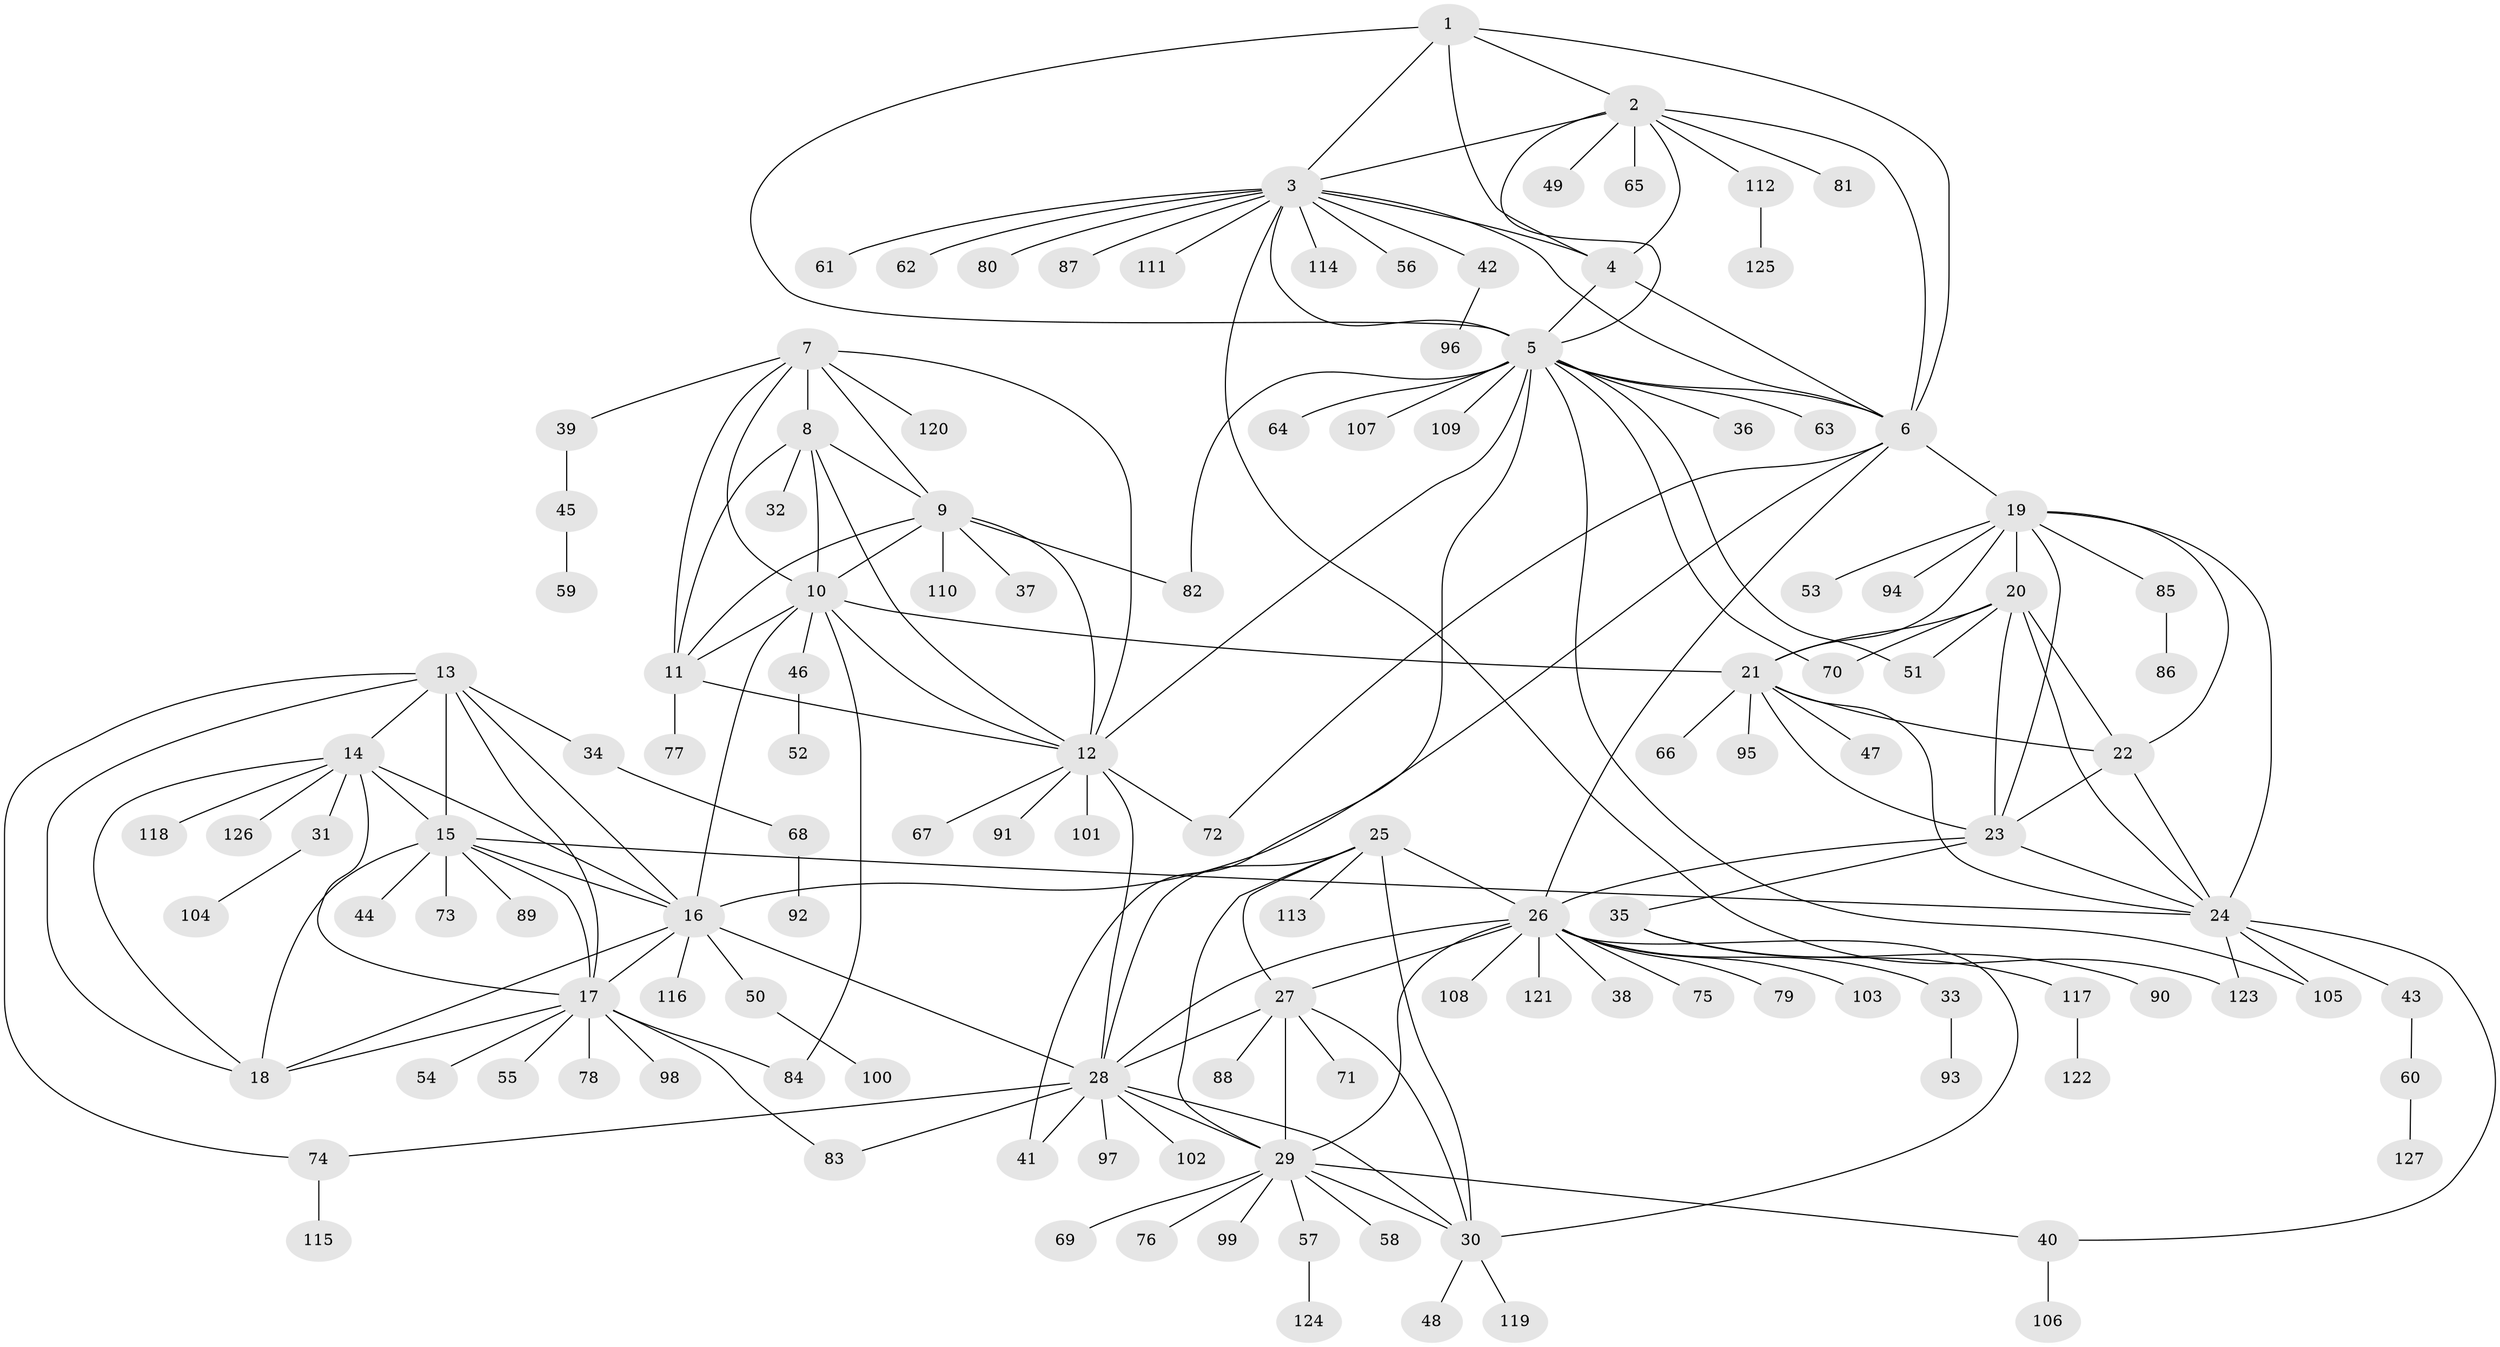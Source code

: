 // Generated by graph-tools (version 1.1) at 2025/50/03/09/25 03:50:30]
// undirected, 127 vertices, 193 edges
graph export_dot {
graph [start="1"]
  node [color=gray90,style=filled];
  1;
  2;
  3;
  4;
  5;
  6;
  7;
  8;
  9;
  10;
  11;
  12;
  13;
  14;
  15;
  16;
  17;
  18;
  19;
  20;
  21;
  22;
  23;
  24;
  25;
  26;
  27;
  28;
  29;
  30;
  31;
  32;
  33;
  34;
  35;
  36;
  37;
  38;
  39;
  40;
  41;
  42;
  43;
  44;
  45;
  46;
  47;
  48;
  49;
  50;
  51;
  52;
  53;
  54;
  55;
  56;
  57;
  58;
  59;
  60;
  61;
  62;
  63;
  64;
  65;
  66;
  67;
  68;
  69;
  70;
  71;
  72;
  73;
  74;
  75;
  76;
  77;
  78;
  79;
  80;
  81;
  82;
  83;
  84;
  85;
  86;
  87;
  88;
  89;
  90;
  91;
  92;
  93;
  94;
  95;
  96;
  97;
  98;
  99;
  100;
  101;
  102;
  103;
  104;
  105;
  106;
  107;
  108;
  109;
  110;
  111;
  112;
  113;
  114;
  115;
  116;
  117;
  118;
  119;
  120;
  121;
  122;
  123;
  124;
  125;
  126;
  127;
  1 -- 2;
  1 -- 3;
  1 -- 4;
  1 -- 5;
  1 -- 6;
  2 -- 3;
  2 -- 4;
  2 -- 5;
  2 -- 6;
  2 -- 49;
  2 -- 65;
  2 -- 81;
  2 -- 112;
  3 -- 4;
  3 -- 5;
  3 -- 6;
  3 -- 42;
  3 -- 56;
  3 -- 61;
  3 -- 62;
  3 -- 80;
  3 -- 87;
  3 -- 111;
  3 -- 114;
  3 -- 123;
  4 -- 5;
  4 -- 6;
  5 -- 6;
  5 -- 12;
  5 -- 36;
  5 -- 41;
  5 -- 51;
  5 -- 63;
  5 -- 64;
  5 -- 70;
  5 -- 82;
  5 -- 105;
  5 -- 107;
  5 -- 109;
  6 -- 16;
  6 -- 19;
  6 -- 26;
  6 -- 72;
  7 -- 8;
  7 -- 9;
  7 -- 10;
  7 -- 11;
  7 -- 12;
  7 -- 39;
  7 -- 120;
  8 -- 9;
  8 -- 10;
  8 -- 11;
  8 -- 12;
  8 -- 32;
  9 -- 10;
  9 -- 11;
  9 -- 12;
  9 -- 37;
  9 -- 82;
  9 -- 110;
  10 -- 11;
  10 -- 12;
  10 -- 16;
  10 -- 21;
  10 -- 46;
  10 -- 84;
  11 -- 12;
  11 -- 77;
  12 -- 28;
  12 -- 67;
  12 -- 72;
  12 -- 91;
  12 -- 101;
  13 -- 14;
  13 -- 15;
  13 -- 16;
  13 -- 17;
  13 -- 18;
  13 -- 34;
  13 -- 74;
  14 -- 15;
  14 -- 16;
  14 -- 17;
  14 -- 18;
  14 -- 31;
  14 -- 118;
  14 -- 126;
  15 -- 16;
  15 -- 17;
  15 -- 18;
  15 -- 24;
  15 -- 44;
  15 -- 73;
  15 -- 89;
  16 -- 17;
  16 -- 18;
  16 -- 28;
  16 -- 50;
  16 -- 116;
  17 -- 18;
  17 -- 54;
  17 -- 55;
  17 -- 78;
  17 -- 83;
  17 -- 84;
  17 -- 98;
  19 -- 20;
  19 -- 21;
  19 -- 22;
  19 -- 23;
  19 -- 24;
  19 -- 53;
  19 -- 85;
  19 -- 94;
  20 -- 21;
  20 -- 22;
  20 -- 23;
  20 -- 24;
  20 -- 51;
  20 -- 70;
  21 -- 22;
  21 -- 23;
  21 -- 24;
  21 -- 47;
  21 -- 66;
  21 -- 95;
  22 -- 23;
  22 -- 24;
  23 -- 24;
  23 -- 26;
  23 -- 35;
  24 -- 40;
  24 -- 43;
  24 -- 105;
  24 -- 123;
  25 -- 26;
  25 -- 27;
  25 -- 28;
  25 -- 29;
  25 -- 30;
  25 -- 113;
  26 -- 27;
  26 -- 28;
  26 -- 29;
  26 -- 30;
  26 -- 33;
  26 -- 38;
  26 -- 75;
  26 -- 79;
  26 -- 103;
  26 -- 108;
  26 -- 121;
  27 -- 28;
  27 -- 29;
  27 -- 30;
  27 -- 71;
  27 -- 88;
  28 -- 29;
  28 -- 30;
  28 -- 41;
  28 -- 74;
  28 -- 83;
  28 -- 97;
  28 -- 102;
  29 -- 30;
  29 -- 40;
  29 -- 57;
  29 -- 58;
  29 -- 69;
  29 -- 76;
  29 -- 99;
  30 -- 48;
  30 -- 119;
  31 -- 104;
  33 -- 93;
  34 -- 68;
  35 -- 90;
  35 -- 117;
  39 -- 45;
  40 -- 106;
  42 -- 96;
  43 -- 60;
  45 -- 59;
  46 -- 52;
  50 -- 100;
  57 -- 124;
  60 -- 127;
  68 -- 92;
  74 -- 115;
  85 -- 86;
  112 -- 125;
  117 -- 122;
}
